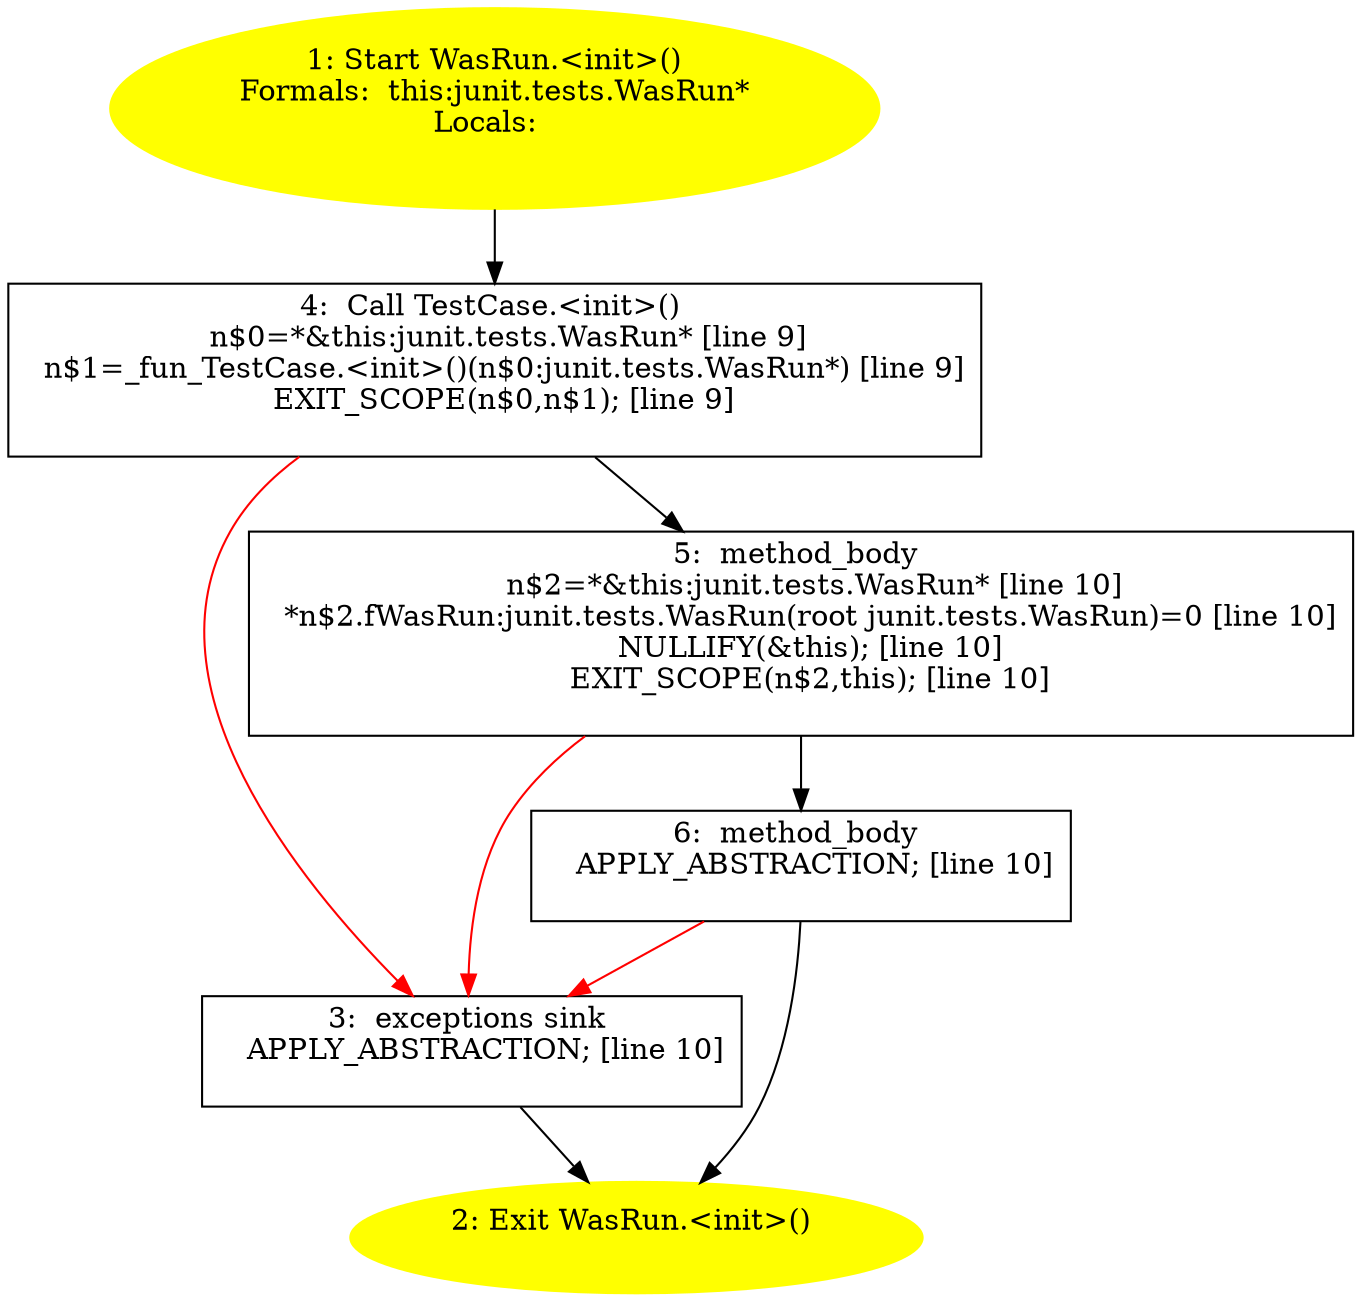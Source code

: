 /* @generated */
digraph cfg {
"junit.tests.WasRun.<init>().6d632777cb55073fba45bf63c0bfb042_1" [label="1: Start WasRun.<init>()\nFormals:  this:junit.tests.WasRun*\nLocals:  \n  " color=yellow style=filled]
	

	 "junit.tests.WasRun.<init>().6d632777cb55073fba45bf63c0bfb042_1" -> "junit.tests.WasRun.<init>().6d632777cb55073fba45bf63c0bfb042_4" ;
"junit.tests.WasRun.<init>().6d632777cb55073fba45bf63c0bfb042_2" [label="2: Exit WasRun.<init>() \n  " color=yellow style=filled]
	

"junit.tests.WasRun.<init>().6d632777cb55073fba45bf63c0bfb042_3" [label="3:  exceptions sink \n   APPLY_ABSTRACTION; [line 10]\n " shape="box"]
	

	 "junit.tests.WasRun.<init>().6d632777cb55073fba45bf63c0bfb042_3" -> "junit.tests.WasRun.<init>().6d632777cb55073fba45bf63c0bfb042_2" ;
"junit.tests.WasRun.<init>().6d632777cb55073fba45bf63c0bfb042_4" [label="4:  Call TestCase.<init>() \n   n$0=*&this:junit.tests.WasRun* [line 9]\n  n$1=_fun_TestCase.<init>()(n$0:junit.tests.WasRun*) [line 9]\n  EXIT_SCOPE(n$0,n$1); [line 9]\n " shape="box"]
	

	 "junit.tests.WasRun.<init>().6d632777cb55073fba45bf63c0bfb042_4" -> "junit.tests.WasRun.<init>().6d632777cb55073fba45bf63c0bfb042_5" ;
	 "junit.tests.WasRun.<init>().6d632777cb55073fba45bf63c0bfb042_4" -> "junit.tests.WasRun.<init>().6d632777cb55073fba45bf63c0bfb042_3" [color="red" ];
"junit.tests.WasRun.<init>().6d632777cb55073fba45bf63c0bfb042_5" [label="5:  method_body \n   n$2=*&this:junit.tests.WasRun* [line 10]\n  *n$2.fWasRun:junit.tests.WasRun(root junit.tests.WasRun)=0 [line 10]\n  NULLIFY(&this); [line 10]\n  EXIT_SCOPE(n$2,this); [line 10]\n " shape="box"]
	

	 "junit.tests.WasRun.<init>().6d632777cb55073fba45bf63c0bfb042_5" -> "junit.tests.WasRun.<init>().6d632777cb55073fba45bf63c0bfb042_6" ;
	 "junit.tests.WasRun.<init>().6d632777cb55073fba45bf63c0bfb042_5" -> "junit.tests.WasRun.<init>().6d632777cb55073fba45bf63c0bfb042_3" [color="red" ];
"junit.tests.WasRun.<init>().6d632777cb55073fba45bf63c0bfb042_6" [label="6:  method_body \n   APPLY_ABSTRACTION; [line 10]\n " shape="box"]
	

	 "junit.tests.WasRun.<init>().6d632777cb55073fba45bf63c0bfb042_6" -> "junit.tests.WasRun.<init>().6d632777cb55073fba45bf63c0bfb042_2" ;
	 "junit.tests.WasRun.<init>().6d632777cb55073fba45bf63c0bfb042_6" -> "junit.tests.WasRun.<init>().6d632777cb55073fba45bf63c0bfb042_3" [color="red" ];
}
